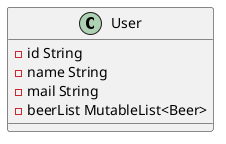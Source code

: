 @startuml Class User
class User {
    - id String
    - name String
    - mail String
    - beerList MutableList<Beer>
}
@enduml